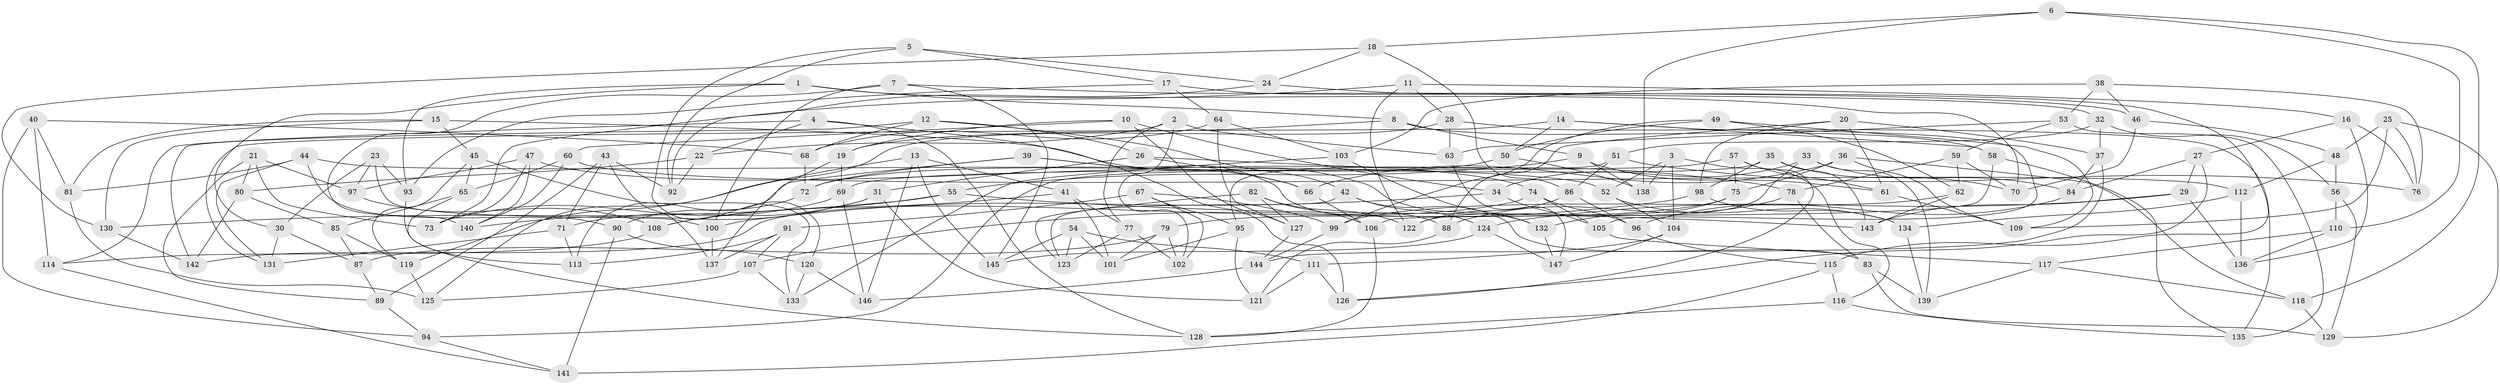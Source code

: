 // coarse degree distribution, {5: 0.13636363636363635, 3: 0.3409090909090909, 4: 0.20454545454545456, 2: 0.022727272727272728, 8: 0.09090909090909091, 15: 0.022727272727272728, 12: 0.06818181818181818, 6: 0.045454545454545456, 11: 0.045454545454545456, 16: 0.022727272727272728}
// Generated by graph-tools (version 1.1) at 2025/01/03/04/25 22:01:09]
// undirected, 147 vertices, 294 edges
graph export_dot {
graph [start="1"]
  node [color=gray90,style=filled];
  1;
  2;
  3;
  4;
  5;
  6;
  7;
  8;
  9;
  10;
  11;
  12;
  13;
  14;
  15;
  16;
  17;
  18;
  19;
  20;
  21;
  22;
  23;
  24;
  25;
  26;
  27;
  28;
  29;
  30;
  31;
  32;
  33;
  34;
  35;
  36;
  37;
  38;
  39;
  40;
  41;
  42;
  43;
  44;
  45;
  46;
  47;
  48;
  49;
  50;
  51;
  52;
  53;
  54;
  55;
  56;
  57;
  58;
  59;
  60;
  61;
  62;
  63;
  64;
  65;
  66;
  67;
  68;
  69;
  70;
  71;
  72;
  73;
  74;
  75;
  76;
  77;
  78;
  79;
  80;
  81;
  82;
  83;
  84;
  85;
  86;
  87;
  88;
  89;
  90;
  91;
  92;
  93;
  94;
  95;
  96;
  97;
  98;
  99;
  100;
  101;
  102;
  103;
  104;
  105;
  106;
  107;
  108;
  109;
  110;
  111;
  112;
  113;
  114;
  115;
  116;
  117;
  118;
  119;
  120;
  121;
  122;
  123;
  124;
  125;
  126;
  127;
  128;
  129;
  130;
  131;
  132;
  133;
  134;
  135;
  136;
  137;
  138;
  139;
  140;
  141;
  142;
  143;
  144;
  145;
  146;
  147;
  1 -- 8;
  1 -- 30;
  1 -- 70;
  1 -- 93;
  2 -- 63;
  2 -- 22;
  2 -- 102;
  2 -- 77;
  3 -- 104;
  3 -- 52;
  3 -- 116;
  3 -- 138;
  4 -- 22;
  4 -- 128;
  4 -- 114;
  4 -- 126;
  5 -- 17;
  5 -- 92;
  5 -- 24;
  5 -- 120;
  6 -- 110;
  6 -- 18;
  6 -- 138;
  6 -- 118;
  7 -- 100;
  7 -- 145;
  7 -- 140;
  7 -- 46;
  8 -- 58;
  8 -- 19;
  8 -- 9;
  9 -- 61;
  9 -- 55;
  9 -- 138;
  10 -- 60;
  10 -- 34;
  10 -- 127;
  10 -- 19;
  11 -- 16;
  11 -- 28;
  11 -- 73;
  11 -- 122;
  12 -- 42;
  12 -- 142;
  12 -- 26;
  12 -- 68;
  13 -- 41;
  13 -- 145;
  13 -- 119;
  13 -- 146;
  14 -- 50;
  14 -- 131;
  14 -- 105;
  14 -- 58;
  15 -- 81;
  15 -- 130;
  15 -- 132;
  15 -- 45;
  16 -- 76;
  16 -- 27;
  16 -- 136;
  17 -- 115;
  17 -- 93;
  17 -- 64;
  18 -- 24;
  18 -- 130;
  18 -- 86;
  19 -- 137;
  19 -- 69;
  20 -- 37;
  20 -- 61;
  20 -- 88;
  20 -- 98;
  21 -- 97;
  21 -- 80;
  21 -- 73;
  21 -- 89;
  22 -- 92;
  22 -- 80;
  23 -- 30;
  23 -- 93;
  23 -- 100;
  23 -- 97;
  24 -- 32;
  24 -- 92;
  25 -- 129;
  25 -- 48;
  25 -- 76;
  25 -- 109;
  26 -- 66;
  26 -- 31;
  26 -- 78;
  27 -- 126;
  27 -- 29;
  27 -- 84;
  28 -- 135;
  28 -- 125;
  28 -- 63;
  29 -- 124;
  29 -- 143;
  29 -- 136;
  30 -- 87;
  30 -- 131;
  31 -- 121;
  31 -- 71;
  31 -- 140;
  32 -- 56;
  32 -- 51;
  32 -- 37;
  33 -- 139;
  33 -- 122;
  33 -- 84;
  33 -- 34;
  34 -- 105;
  34 -- 100;
  35 -- 94;
  35 -- 70;
  35 -- 143;
  35 -- 98;
  36 -- 75;
  36 -- 66;
  36 -- 109;
  36 -- 118;
  37 -- 84;
  37 -- 144;
  38 -- 46;
  38 -- 53;
  38 -- 76;
  38 -- 103;
  39 -- 66;
  39 -- 88;
  39 -- 113;
  39 -- 72;
  40 -- 68;
  40 -- 94;
  40 -- 81;
  40 -- 114;
  41 -- 77;
  41 -- 101;
  41 -- 108;
  42 -- 123;
  42 -- 83;
  42 -- 124;
  43 -- 137;
  43 -- 92;
  43 -- 89;
  43 -- 71;
  44 -- 90;
  44 -- 131;
  44 -- 81;
  44 -- 52;
  45 -- 133;
  45 -- 119;
  45 -- 65;
  46 -- 70;
  46 -- 48;
  47 -- 97;
  47 -- 73;
  47 -- 74;
  47 -- 140;
  48 -- 112;
  48 -- 56;
  49 -- 50;
  49 -- 62;
  49 -- 109;
  49 -- 99;
  50 -- 138;
  50 -- 72;
  51 -- 95;
  51 -- 76;
  51 -- 86;
  52 -- 134;
  52 -- 104;
  53 -- 135;
  53 -- 63;
  53 -- 59;
  54 -- 123;
  54 -- 101;
  54 -- 145;
  54 -- 111;
  55 -- 130;
  55 -- 108;
  55 -- 143;
  56 -- 110;
  56 -- 129;
  57 -- 75;
  57 -- 126;
  57 -- 61;
  57 -- 69;
  58 -- 135;
  58 -- 106;
  59 -- 78;
  59 -- 70;
  59 -- 62;
  60 -- 140;
  60 -- 112;
  60 -- 65;
  61 -- 109;
  62 -- 99;
  62 -- 143;
  63 -- 147;
  64 -- 127;
  64 -- 68;
  64 -- 103;
  65 -- 128;
  65 -- 85;
  66 -- 106;
  67 -- 99;
  67 -- 102;
  67 -- 91;
  67 -- 95;
  68 -- 72;
  69 -- 146;
  69 -- 73;
  71 -- 131;
  71 -- 113;
  72 -- 90;
  74 -- 142;
  74 -- 105;
  74 -- 96;
  75 -- 132;
  75 -- 79;
  77 -- 102;
  77 -- 123;
  78 -- 83;
  78 -- 88;
  79 -- 102;
  79 -- 87;
  79 -- 101;
  80 -- 85;
  80 -- 142;
  81 -- 125;
  82 -- 106;
  82 -- 127;
  82 -- 123;
  82 -- 122;
  83 -- 129;
  83 -- 139;
  84 -- 96;
  85 -- 119;
  85 -- 87;
  86 -- 122;
  86 -- 96;
  87 -- 89;
  88 -- 121;
  89 -- 94;
  90 -- 141;
  90 -- 120;
  91 -- 107;
  91 -- 113;
  91 -- 137;
  93 -- 113;
  94 -- 141;
  95 -- 101;
  95 -- 121;
  96 -- 115;
  97 -- 108;
  98 -- 107;
  98 -- 134;
  99 -- 144;
  100 -- 137;
  103 -- 133;
  103 -- 132;
  104 -- 111;
  104 -- 147;
  105 -- 117;
  106 -- 128;
  107 -- 125;
  107 -- 133;
  108 -- 114;
  110 -- 136;
  110 -- 117;
  111 -- 126;
  111 -- 121;
  112 -- 136;
  112 -- 134;
  114 -- 141;
  115 -- 116;
  115 -- 141;
  116 -- 128;
  116 -- 135;
  117 -- 139;
  117 -- 118;
  118 -- 129;
  119 -- 125;
  120 -- 133;
  120 -- 146;
  124 -- 145;
  124 -- 147;
  127 -- 144;
  130 -- 142;
  132 -- 147;
  134 -- 139;
  144 -- 146;
}
